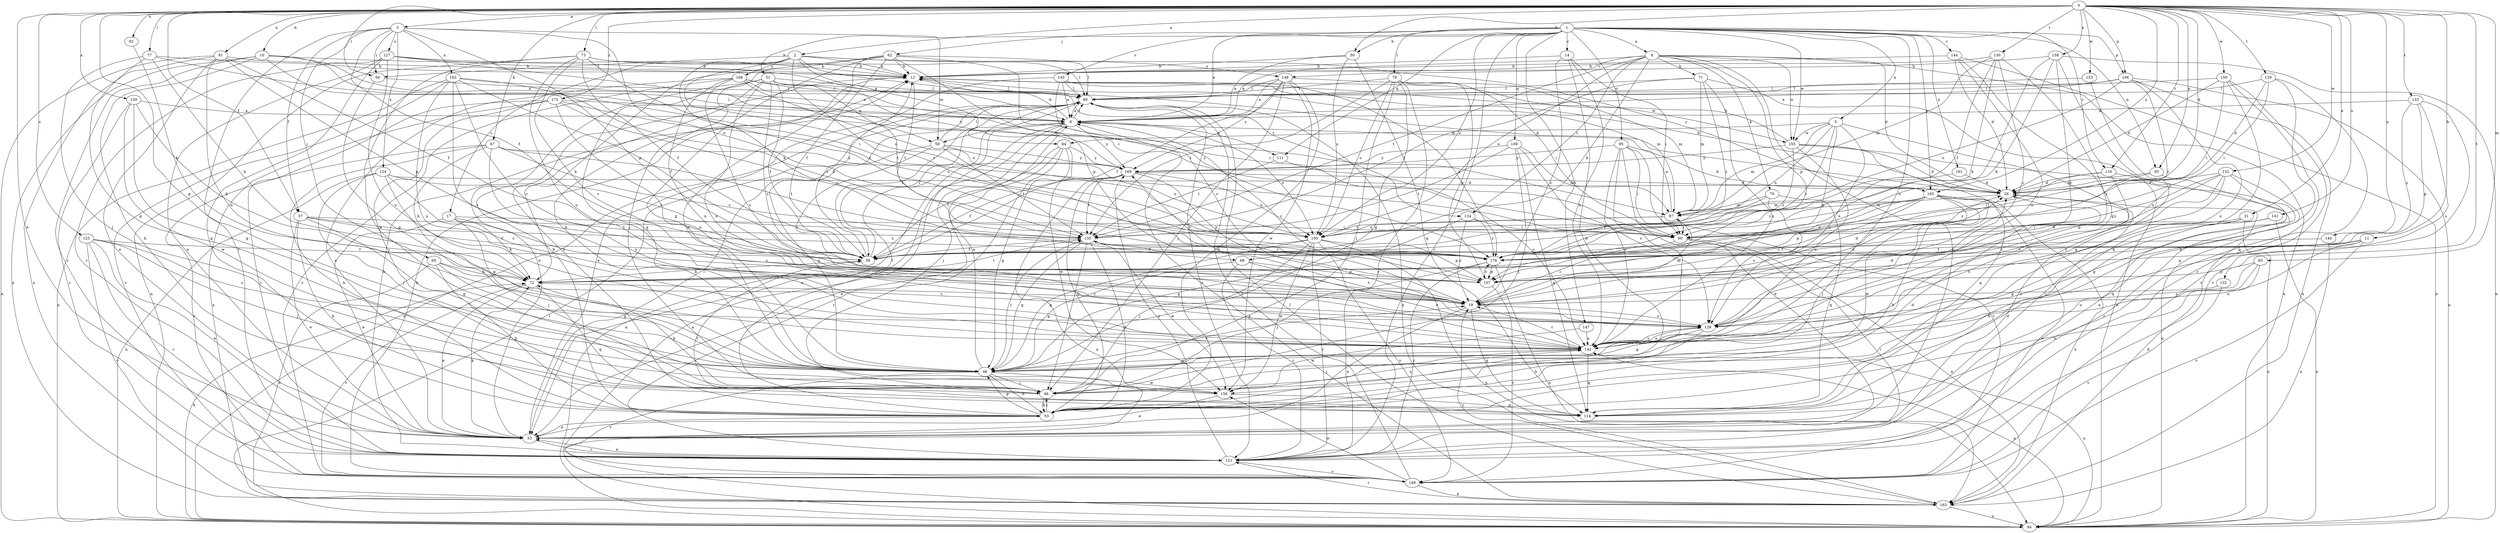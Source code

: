 strict digraph  {
0;
1;
2;
3;
4;
5;
6;
10;
11;
12;
14;
17;
19;
26;
31;
33;
37;
39;
46;
50;
51;
53;
58;
59;
60;
62;
65;
66;
67;
68;
70;
71;
72;
73;
77;
79;
80;
83;
84;
87;
91;
92;
93;
94;
95;
100;
106;
107;
109;
111;
114;
116;
121;
123;
124;
127;
128;
129;
130;
132;
133;
134;
135;
140;
141;
142;
143;
144;
147;
148;
149;
150;
152;
153;
155;
156;
158;
159;
161;
162;
163;
165;
168;
169;
172;
176;
0 -> 2  [label=a];
0 -> 3  [label=a];
0 -> 10  [label=b];
0 -> 11  [label=b];
0 -> 26  [label=d];
0 -> 31  [label=e];
0 -> 33  [label=e];
0 -> 37  [label=f];
0 -> 46  [label=g];
0 -> 50  [label=h];
0 -> 58  [label=i];
0 -> 67  [label=k];
0 -> 73  [label=l];
0 -> 77  [label=l];
0 -> 83  [label=m];
0 -> 91  [label=n];
0 -> 92  [label=n];
0 -> 93  [label=n];
0 -> 106  [label=p];
0 -> 116  [label=r];
0 -> 123  [label=s];
0 -> 129  [label=t];
0 -> 130  [label=t];
0 -> 132  [label=t];
0 -> 133  [label=t];
0 -> 140  [label=u];
0 -> 141  [label=u];
0 -> 150  [label=w];
0 -> 152  [label=w];
0 -> 153  [label=w];
0 -> 158  [label=x];
0 -> 159  [label=x];
0 -> 165  [label=y];
0 -> 172  [label=z];
1 -> 4  [label=a];
1 -> 5  [label=a];
1 -> 6  [label=a];
1 -> 14  [label=c];
1 -> 50  [label=h];
1 -> 51  [label=h];
1 -> 62  [label=j];
1 -> 79  [label=l];
1 -> 93  [label=n];
1 -> 95  [label=o];
1 -> 100  [label=o];
1 -> 106  [label=p];
1 -> 109  [label=q];
1 -> 111  [label=q];
1 -> 116  [label=r];
1 -> 121  [label=r];
1 -> 142  [label=u];
1 -> 143  [label=v];
1 -> 144  [label=v];
1 -> 147  [label=v];
1 -> 155  [label=w];
1 -> 161  [label=x];
1 -> 165  [label=y];
2 -> 12  [label=b];
2 -> 17  [label=c];
2 -> 58  [label=i];
2 -> 68  [label=k];
2 -> 84  [label=m];
2 -> 100  [label=o];
2 -> 134  [label=t];
2 -> 148  [label=v];
2 -> 165  [label=y];
2 -> 168  [label=y];
2 -> 176  [label=z];
3 -> 37  [label=f];
3 -> 39  [label=f];
3 -> 58  [label=i];
3 -> 59  [label=i];
3 -> 65  [label=j];
3 -> 100  [label=o];
3 -> 107  [label=p];
3 -> 121  [label=r];
3 -> 124  [label=s];
3 -> 127  [label=s];
3 -> 162  [label=x];
4 -> 6  [label=a];
4 -> 26  [label=d];
4 -> 33  [label=e];
4 -> 68  [label=k];
4 -> 70  [label=k];
4 -> 71  [label=k];
4 -> 94  [label=n];
4 -> 100  [label=o];
4 -> 107  [label=p];
4 -> 134  [label=t];
4 -> 135  [label=t];
4 -> 148  [label=v];
4 -> 155  [label=w];
5 -> 84  [label=m];
5 -> 87  [label=m];
5 -> 100  [label=o];
5 -> 107  [label=p];
5 -> 121  [label=r];
5 -> 128  [label=s];
5 -> 155  [label=w];
5 -> 176  [label=z];
6 -> 12  [label=b];
6 -> 19  [label=c];
6 -> 33  [label=e];
6 -> 59  [label=i];
6 -> 66  [label=j];
6 -> 80  [label=l];
6 -> 94  [label=n];
6 -> 100  [label=o];
6 -> 111  [label=q];
6 -> 169  [label=y];
10 -> 6  [label=a];
10 -> 12  [label=b];
10 -> 53  [label=h];
10 -> 59  [label=i];
10 -> 60  [label=i];
10 -> 121  [label=r];
10 -> 163  [label=x];
11 -> 39  [label=f];
11 -> 107  [label=p];
11 -> 142  [label=u];
11 -> 149  [label=v];
11 -> 176  [label=z];
12 -> 80  [label=l];
12 -> 87  [label=m];
12 -> 135  [label=t];
12 -> 155  [label=w];
14 -> 12  [label=b];
14 -> 19  [label=c];
14 -> 53  [label=h];
14 -> 60  [label=i];
14 -> 142  [label=u];
17 -> 19  [label=c];
17 -> 33  [label=e];
17 -> 60  [label=i];
17 -> 66  [label=j];
17 -> 72  [label=k];
19 -> 26  [label=d];
19 -> 33  [label=e];
19 -> 87  [label=m];
19 -> 114  [label=q];
19 -> 128  [label=s];
26 -> 12  [label=b];
26 -> 87  [label=m];
31 -> 53  [label=h];
31 -> 60  [label=i];
31 -> 94  [label=n];
31 -> 128  [label=s];
33 -> 26  [label=d];
33 -> 72  [label=k];
33 -> 80  [label=l];
33 -> 121  [label=r];
37 -> 33  [label=e];
37 -> 39  [label=f];
37 -> 46  [label=g];
37 -> 53  [label=h];
37 -> 135  [label=t];
37 -> 176  [label=z];
39 -> 12  [label=b];
39 -> 72  [label=k];
39 -> 80  [label=l];
46 -> 6  [label=a];
46 -> 12  [label=b];
46 -> 19  [label=c];
46 -> 53  [label=h];
46 -> 66  [label=j];
46 -> 135  [label=t];
46 -> 149  [label=v];
46 -> 156  [label=w];
50 -> 6  [label=a];
50 -> 12  [label=b];
50 -> 100  [label=o];
50 -> 114  [label=q];
51 -> 19  [label=c];
51 -> 33  [label=e];
51 -> 39  [label=f];
51 -> 46  [label=g];
51 -> 53  [label=h];
51 -> 80  [label=l];
51 -> 135  [label=t];
51 -> 142  [label=u];
51 -> 169  [label=y];
53 -> 12  [label=b];
53 -> 26  [label=d];
53 -> 33  [label=e];
53 -> 46  [label=g];
53 -> 66  [label=j];
53 -> 80  [label=l];
58 -> 6  [label=a];
58 -> 46  [label=g];
59 -> 19  [label=c];
59 -> 46  [label=g];
59 -> 80  [label=l];
59 -> 100  [label=o];
59 -> 135  [label=t];
59 -> 169  [label=y];
60 -> 19  [label=c];
60 -> 121  [label=r];
60 -> 163  [label=x];
62 -> 12  [label=b];
62 -> 39  [label=f];
62 -> 46  [label=g];
62 -> 66  [label=j];
62 -> 72  [label=k];
62 -> 80  [label=l];
62 -> 107  [label=p];
62 -> 156  [label=w];
62 -> 176  [label=z];
65 -> 46  [label=g];
65 -> 53  [label=h];
65 -> 72  [label=k];
65 -> 128  [label=s];
65 -> 163  [label=x];
66 -> 53  [label=h];
66 -> 72  [label=k];
67 -> 53  [label=h];
67 -> 72  [label=k];
67 -> 135  [label=t];
67 -> 142  [label=u];
67 -> 149  [label=v];
67 -> 169  [label=y];
67 -> 176  [label=z];
68 -> 46  [label=g];
68 -> 107  [label=p];
68 -> 121  [label=r];
68 -> 142  [label=u];
70 -> 39  [label=f];
70 -> 87  [label=m];
70 -> 114  [label=q];
70 -> 128  [label=s];
71 -> 80  [label=l];
71 -> 87  [label=m];
71 -> 94  [label=n];
71 -> 135  [label=t];
71 -> 142  [label=u];
71 -> 176  [label=z];
72 -> 19  [label=c];
72 -> 33  [label=e];
72 -> 114  [label=q];
72 -> 135  [label=t];
72 -> 149  [label=v];
73 -> 12  [label=b];
73 -> 39  [label=f];
73 -> 80  [label=l];
73 -> 94  [label=n];
73 -> 128  [label=s];
73 -> 142  [label=u];
73 -> 156  [label=w];
73 -> 176  [label=z];
77 -> 12  [label=b];
77 -> 46  [label=g];
77 -> 66  [label=j];
77 -> 72  [label=k];
77 -> 87  [label=m];
79 -> 46  [label=g];
79 -> 60  [label=i];
79 -> 66  [label=j];
79 -> 80  [label=l];
79 -> 100  [label=o];
79 -> 107  [label=p];
79 -> 121  [label=r];
79 -> 135  [label=t];
80 -> 6  [label=a];
80 -> 39  [label=f];
80 -> 94  [label=n];
80 -> 121  [label=r];
80 -> 163  [label=x];
83 -> 53  [label=h];
83 -> 107  [label=p];
83 -> 128  [label=s];
83 -> 142  [label=u];
84 -> 33  [label=e];
84 -> 39  [label=f];
84 -> 46  [label=g];
84 -> 121  [label=r];
84 -> 156  [label=w];
84 -> 169  [label=y];
87 -> 6  [label=a];
87 -> 60  [label=i];
87 -> 100  [label=o];
87 -> 135  [label=t];
91 -> 12  [label=b];
91 -> 33  [label=e];
91 -> 39  [label=f];
91 -> 94  [label=n];
91 -> 107  [label=p];
91 -> 142  [label=u];
91 -> 163  [label=x];
92 -> 72  [label=k];
93 -> 26  [label=d];
93 -> 33  [label=e];
93 -> 176  [label=z];
94 -> 6  [label=a];
94 -> 72  [label=k];
94 -> 80  [label=l];
94 -> 142  [label=u];
95 -> 26  [label=d];
95 -> 33  [label=e];
95 -> 60  [label=i];
95 -> 66  [label=j];
95 -> 142  [label=u];
95 -> 149  [label=v];
95 -> 169  [label=y];
100 -> 39  [label=f];
100 -> 46  [label=g];
100 -> 66  [label=j];
100 -> 94  [label=n];
100 -> 107  [label=p];
100 -> 121  [label=r];
100 -> 149  [label=v];
100 -> 156  [label=w];
106 -> 6  [label=a];
106 -> 80  [label=l];
106 -> 94  [label=n];
106 -> 100  [label=o];
106 -> 142  [label=u];
106 -> 163  [label=x];
106 -> 176  [label=z];
107 -> 26  [label=d];
107 -> 149  [label=v];
107 -> 169  [label=y];
107 -> 176  [label=z];
109 -> 66  [label=j];
109 -> 87  [label=m];
109 -> 114  [label=q];
109 -> 128  [label=s];
109 -> 135  [label=t];
109 -> 169  [label=y];
111 -> 135  [label=t];
111 -> 142  [label=u];
114 -> 39  [label=f];
116 -> 26  [label=d];
116 -> 60  [label=i];
116 -> 121  [label=r];
116 -> 128  [label=s];
121 -> 12  [label=b];
121 -> 33  [label=e];
121 -> 149  [label=v];
121 -> 169  [label=y];
123 -> 33  [label=e];
123 -> 39  [label=f];
123 -> 66  [label=j];
123 -> 121  [label=r];
123 -> 128  [label=s];
123 -> 149  [label=v];
124 -> 19  [label=c];
124 -> 26  [label=d];
124 -> 46  [label=g];
124 -> 66  [label=j];
124 -> 94  [label=n];
124 -> 135  [label=t];
127 -> 6  [label=a];
127 -> 12  [label=b];
127 -> 33  [label=e];
127 -> 60  [label=i];
127 -> 114  [label=q];
127 -> 121  [label=r];
127 -> 142  [label=u];
128 -> 26  [label=d];
128 -> 46  [label=g];
128 -> 53  [label=h];
128 -> 135  [label=t];
128 -> 142  [label=u];
129 -> 26  [label=d];
129 -> 53  [label=h];
129 -> 60  [label=i];
129 -> 80  [label=l];
129 -> 114  [label=q];
130 -> 12  [label=b];
130 -> 19  [label=c];
130 -> 39  [label=f];
130 -> 72  [label=k];
130 -> 87  [label=m];
130 -> 128  [label=s];
132 -> 19  [label=c];
132 -> 149  [label=v];
133 -> 6  [label=a];
133 -> 107  [label=p];
133 -> 121  [label=r];
133 -> 128  [label=s];
133 -> 176  [label=z];
134 -> 19  [label=c];
134 -> 46  [label=g];
134 -> 60  [label=i];
134 -> 176  [label=z];
135 -> 39  [label=f];
135 -> 46  [label=g];
135 -> 53  [label=h];
135 -> 66  [label=j];
135 -> 156  [label=w];
135 -> 176  [label=z];
140 -> 39  [label=f];
140 -> 163  [label=x];
141 -> 46  [label=g];
141 -> 60  [label=i];
141 -> 94  [label=n];
142 -> 19  [label=c];
142 -> 46  [label=g];
142 -> 66  [label=j];
142 -> 94  [label=n];
142 -> 114  [label=q];
142 -> 128  [label=s];
143 -> 6  [label=a];
143 -> 19  [label=c];
143 -> 33  [label=e];
143 -> 80  [label=l];
143 -> 176  [label=z];
144 -> 12  [label=b];
144 -> 26  [label=d];
144 -> 46  [label=g];
144 -> 94  [label=n];
144 -> 142  [label=u];
147 -> 142  [label=u];
147 -> 156  [label=w];
148 -> 6  [label=a];
148 -> 39  [label=f];
148 -> 53  [label=h];
148 -> 66  [label=j];
148 -> 80  [label=l];
148 -> 87  [label=m];
148 -> 156  [label=w];
148 -> 169  [label=y];
149 -> 12  [label=b];
149 -> 80  [label=l];
149 -> 156  [label=w];
149 -> 163  [label=x];
150 -> 26  [label=d];
150 -> 60  [label=i];
150 -> 80  [label=l];
150 -> 114  [label=q];
150 -> 121  [label=r];
150 -> 149  [label=v];
152 -> 26  [label=d];
152 -> 46  [label=g];
152 -> 72  [label=k];
152 -> 107  [label=p];
152 -> 114  [label=q];
152 -> 128  [label=s];
152 -> 176  [label=z];
153 -> 80  [label=l];
153 -> 114  [label=q];
155 -> 12  [label=b];
155 -> 26  [label=d];
155 -> 94  [label=n];
155 -> 114  [label=q];
155 -> 142  [label=u];
155 -> 169  [label=y];
155 -> 176  [label=z];
156 -> 33  [label=e];
156 -> 114  [label=q];
156 -> 142  [label=u];
158 -> 12  [label=b];
158 -> 19  [label=c];
158 -> 60  [label=i];
158 -> 72  [label=k];
158 -> 94  [label=n];
158 -> 142  [label=u];
159 -> 6  [label=a];
159 -> 46  [label=g];
159 -> 72  [label=k];
159 -> 121  [label=r];
159 -> 156  [label=w];
161 -> 26  [label=d];
161 -> 176  [label=z];
162 -> 19  [label=c];
162 -> 39  [label=f];
162 -> 80  [label=l];
162 -> 94  [label=n];
162 -> 128  [label=s];
162 -> 142  [label=u];
162 -> 149  [label=v];
162 -> 176  [label=z];
163 -> 6  [label=a];
163 -> 19  [label=c];
163 -> 26  [label=d];
163 -> 80  [label=l];
163 -> 94  [label=n];
163 -> 121  [label=r];
165 -> 19  [label=c];
165 -> 53  [label=h];
165 -> 66  [label=j];
165 -> 87  [label=m];
165 -> 100  [label=o];
165 -> 107  [label=p];
165 -> 149  [label=v];
165 -> 156  [label=w];
165 -> 163  [label=x];
165 -> 176  [label=z];
168 -> 26  [label=d];
168 -> 33  [label=e];
168 -> 60  [label=i];
168 -> 80  [label=l];
168 -> 100  [label=o];
168 -> 128  [label=s];
168 -> 142  [label=u];
168 -> 149  [label=v];
169 -> 26  [label=d];
169 -> 39  [label=f];
169 -> 53  [label=h];
169 -> 94  [label=n];
169 -> 100  [label=o];
169 -> 107  [label=p];
169 -> 135  [label=t];
172 -> 6  [label=a];
172 -> 66  [label=j];
172 -> 100  [label=o];
172 -> 121  [label=r];
172 -> 142  [label=u];
172 -> 163  [label=x];
172 -> 176  [label=z];
176 -> 66  [label=j];
176 -> 107  [label=p];
176 -> 121  [label=r];
176 -> 163  [label=x];
}
